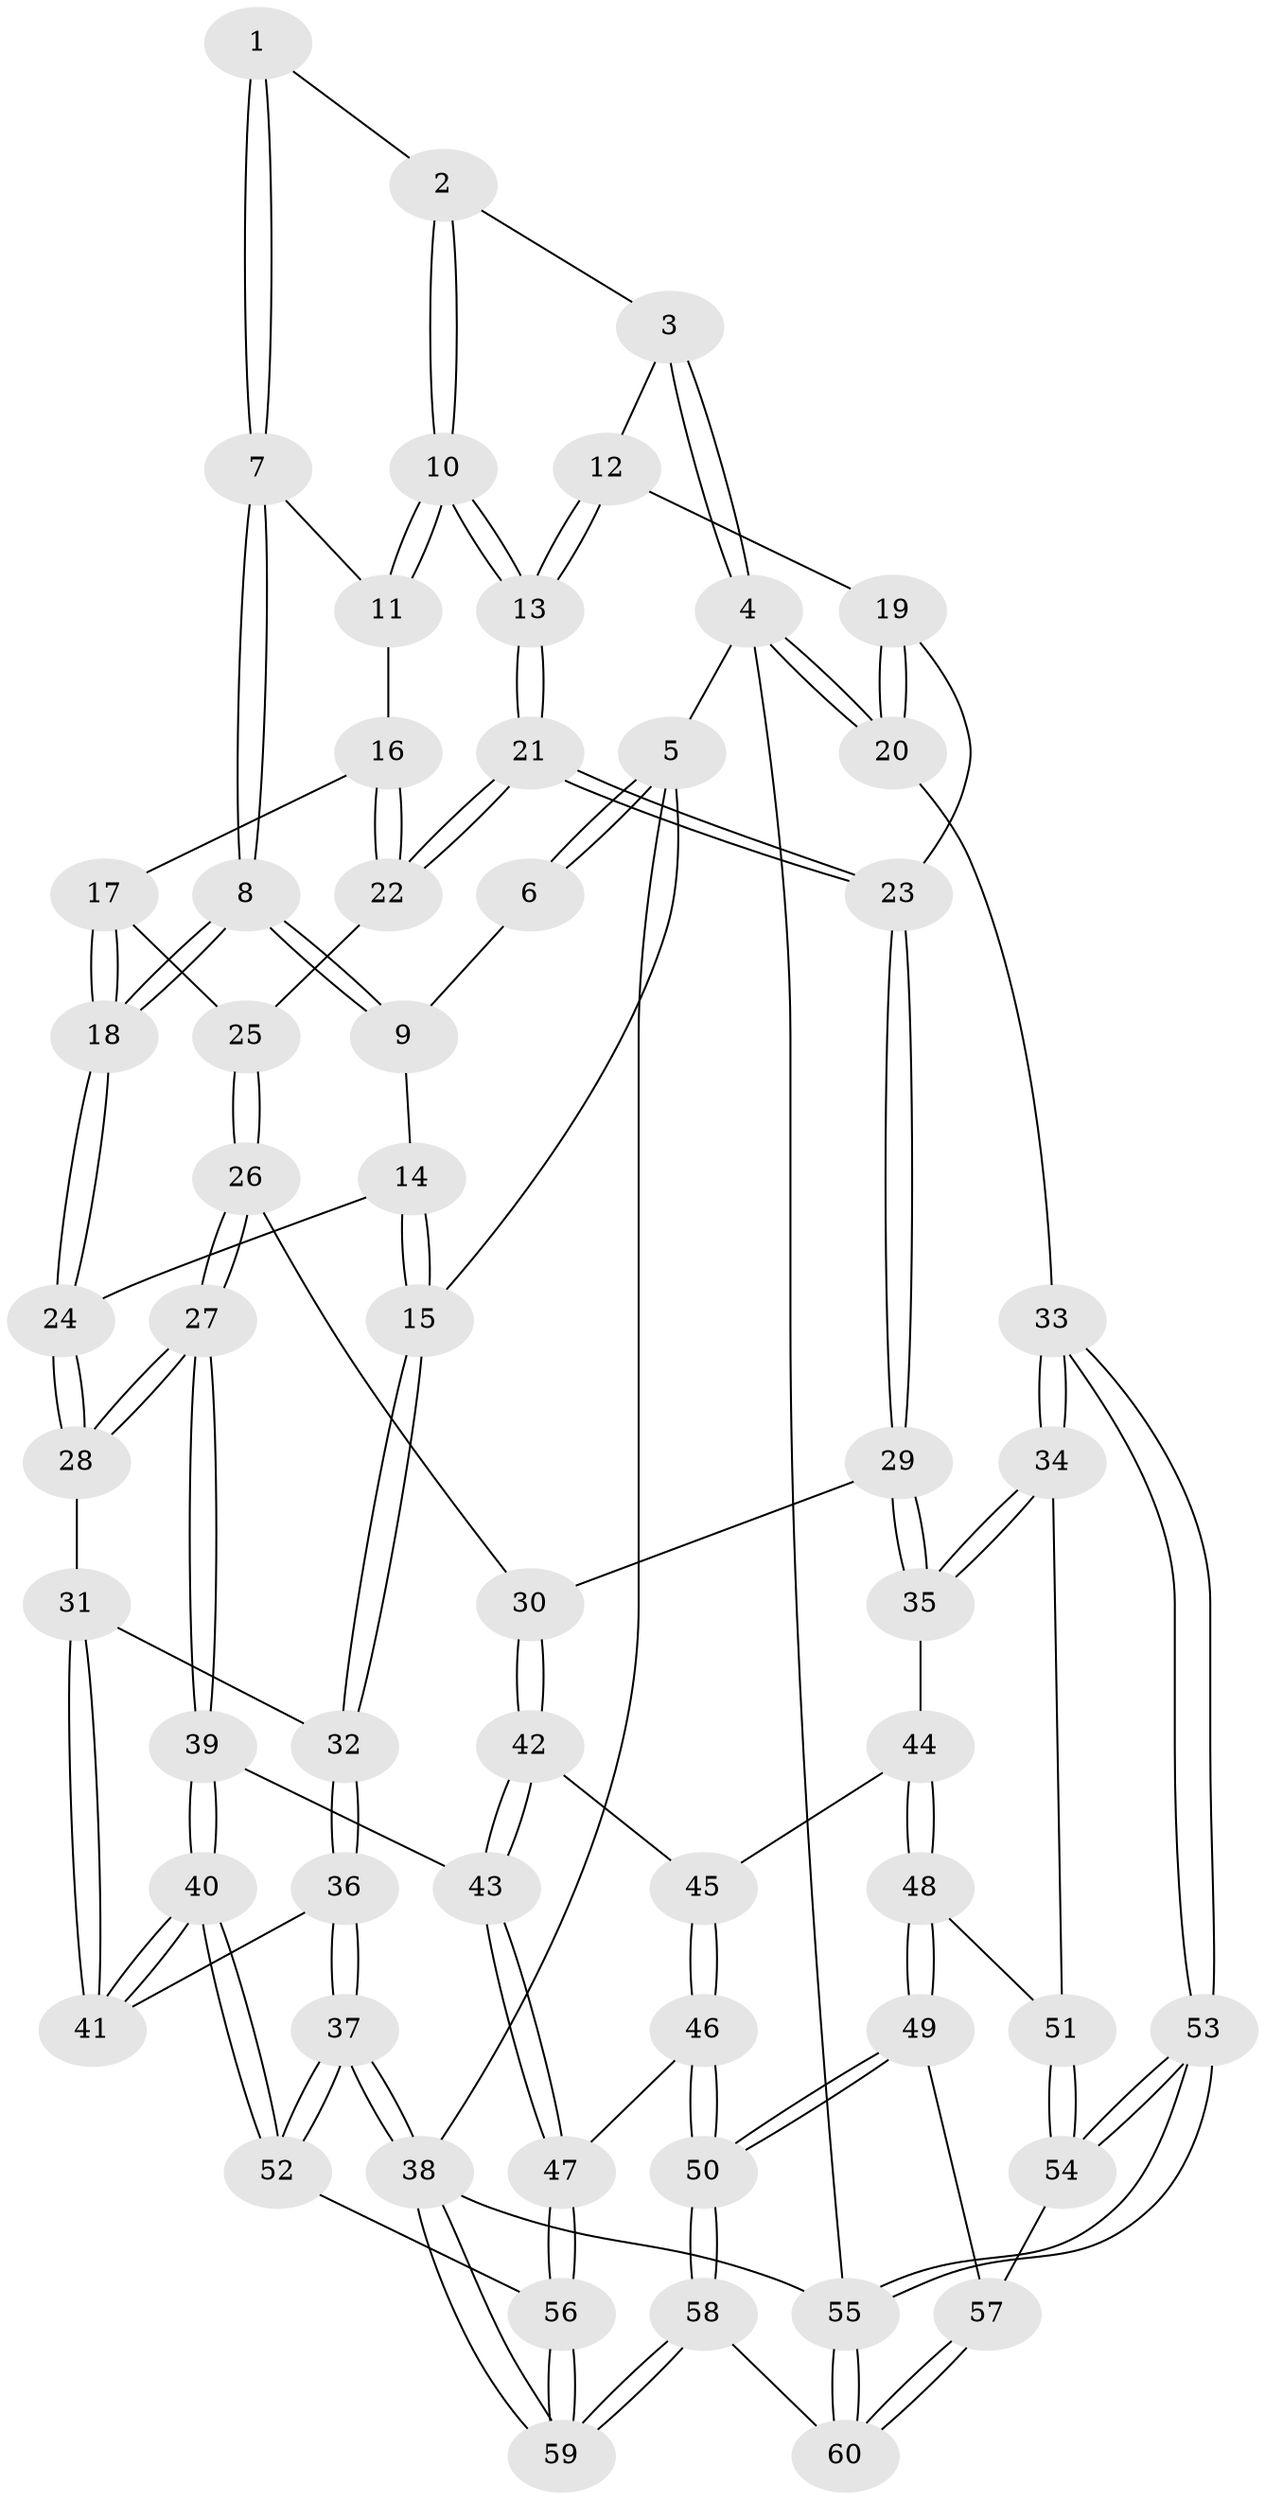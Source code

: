 // Generated by graph-tools (version 1.1) at 2025/03/03/09/25 03:03:18]
// undirected, 60 vertices, 147 edges
graph export_dot {
graph [start="1"]
  node [color=gray90,style=filled];
  1 [pos="+0.3566318946629113+0"];
  2 [pos="+0.7357061555911428+0"];
  3 [pos="+0.817466396809973+0"];
  4 [pos="+1+0"];
  5 [pos="+0+0"];
  6 [pos="+0.26984603360904025+0"];
  7 [pos="+0.4441118428418004+0.045010077635037934"];
  8 [pos="+0.3872553335795336+0.2022735509544293"];
  9 [pos="+0.31822285028548525+0.05270357847356956"];
  10 [pos="+0.682616280602443+0.05972141558667859"];
  11 [pos="+0.5680288431680292+0.08812270772274795"];
  12 [pos="+0.913496411610327+0.09916697306081057"];
  13 [pos="+0.7253866526179304+0.1769375520666453"];
  14 [pos="+0.233306442448819+0.1999861841635842"];
  15 [pos="+0+0.0428691067488454"];
  16 [pos="+0.5317528875774333+0.15171017127119155"];
  17 [pos="+0.4660087909192064+0.23582623181936213"];
  18 [pos="+0.38319851144346545+0.22477295465957295"];
  19 [pos="+1+0.1735295443695058"];
  20 [pos="+1+0.21804776296736714"];
  21 [pos="+0.7232011240735884+0.2397052998092105"];
  22 [pos="+0.7085993140815434+0.23997513781880475"];
  23 [pos="+0.7433704774803382+0.2821792637897877"];
  24 [pos="+0.33558091055172057+0.25346194739208994"];
  25 [pos="+0.49587875238551044+0.252437367744628"];
  26 [pos="+0.5386669667606524+0.38951417877508665"];
  27 [pos="+0.3603640998773523+0.4202706280784655"];
  28 [pos="+0.32589256347318274+0.35452014189483494"];
  29 [pos="+0.7483643873555086+0.317392489100343"];
  30 [pos="+0.589268723861311+0.42542610612885723"];
  31 [pos="+0.2580988529950875+0.38138227235587724"];
  32 [pos="+0+0.22746567141159113"];
  33 [pos="+1+0.45748910536694887"];
  34 [pos="+1+0.46320574657714947"];
  35 [pos="+0.8045892732359191+0.3810258600318055"];
  36 [pos="+0+0.4668464163119171"];
  37 [pos="+0+1"];
  38 [pos="+0+1"];
  39 [pos="+0.3798855298111873+0.6174094340978776"];
  40 [pos="+0.26211872754568016+0.6590222003952798"];
  41 [pos="+0.07821503495916114+0.5119367098594264"];
  42 [pos="+0.5753812206171236+0.5169351383168825"];
  43 [pos="+0.4034469299786702+0.6250180219582521"];
  44 [pos="+0.7340874499680652+0.5838500448583034"];
  45 [pos="+0.6150401263038122+0.5387894115506037"];
  46 [pos="+0.6058939071535604+0.7980959108216406"];
  47 [pos="+0.4853621062300323+0.7265451421445147"];
  48 [pos="+0.7759626745759377+0.6768912498584644"];
  49 [pos="+0.7593321311124199+0.7352424770969078"];
  50 [pos="+0.6310394974204101+0.8157386228228073"];
  51 [pos="+0.8564755025985306+0.6381101744018347"];
  52 [pos="+0.23433186145526422+0.7189871807759312"];
  53 [pos="+1+0.9611104626612123"];
  54 [pos="+1+0.9131394641747166"];
  55 [pos="+1+1"];
  56 [pos="+0.35883195794656403+0.9246888285030985"];
  57 [pos="+0.9164250107485004+0.847917782819936"];
  58 [pos="+0.6061757110916685+1"];
  59 [pos="+0.3678774473490774+1"];
  60 [pos="+0.6619048536423522+1"];
  1 -- 2;
  1 -- 7;
  1 -- 7;
  2 -- 3;
  2 -- 10;
  2 -- 10;
  3 -- 4;
  3 -- 4;
  3 -- 12;
  4 -- 5;
  4 -- 20;
  4 -- 20;
  4 -- 55;
  5 -- 6;
  5 -- 6;
  5 -- 15;
  5 -- 38;
  6 -- 9;
  7 -- 8;
  7 -- 8;
  7 -- 11;
  8 -- 9;
  8 -- 9;
  8 -- 18;
  8 -- 18;
  9 -- 14;
  10 -- 11;
  10 -- 11;
  10 -- 13;
  10 -- 13;
  11 -- 16;
  12 -- 13;
  12 -- 13;
  12 -- 19;
  13 -- 21;
  13 -- 21;
  14 -- 15;
  14 -- 15;
  14 -- 24;
  15 -- 32;
  15 -- 32;
  16 -- 17;
  16 -- 22;
  16 -- 22;
  17 -- 18;
  17 -- 18;
  17 -- 25;
  18 -- 24;
  18 -- 24;
  19 -- 20;
  19 -- 20;
  19 -- 23;
  20 -- 33;
  21 -- 22;
  21 -- 22;
  21 -- 23;
  21 -- 23;
  22 -- 25;
  23 -- 29;
  23 -- 29;
  24 -- 28;
  24 -- 28;
  25 -- 26;
  25 -- 26;
  26 -- 27;
  26 -- 27;
  26 -- 30;
  27 -- 28;
  27 -- 28;
  27 -- 39;
  27 -- 39;
  28 -- 31;
  29 -- 30;
  29 -- 35;
  29 -- 35;
  30 -- 42;
  30 -- 42;
  31 -- 32;
  31 -- 41;
  31 -- 41;
  32 -- 36;
  32 -- 36;
  33 -- 34;
  33 -- 34;
  33 -- 53;
  33 -- 53;
  34 -- 35;
  34 -- 35;
  34 -- 51;
  35 -- 44;
  36 -- 37;
  36 -- 37;
  36 -- 41;
  37 -- 38;
  37 -- 38;
  37 -- 52;
  37 -- 52;
  38 -- 59;
  38 -- 59;
  38 -- 55;
  39 -- 40;
  39 -- 40;
  39 -- 43;
  40 -- 41;
  40 -- 41;
  40 -- 52;
  40 -- 52;
  42 -- 43;
  42 -- 43;
  42 -- 45;
  43 -- 47;
  43 -- 47;
  44 -- 45;
  44 -- 48;
  44 -- 48;
  45 -- 46;
  45 -- 46;
  46 -- 47;
  46 -- 50;
  46 -- 50;
  47 -- 56;
  47 -- 56;
  48 -- 49;
  48 -- 49;
  48 -- 51;
  49 -- 50;
  49 -- 50;
  49 -- 57;
  50 -- 58;
  50 -- 58;
  51 -- 54;
  51 -- 54;
  52 -- 56;
  53 -- 54;
  53 -- 54;
  53 -- 55;
  53 -- 55;
  54 -- 57;
  55 -- 60;
  55 -- 60;
  56 -- 59;
  56 -- 59;
  57 -- 60;
  57 -- 60;
  58 -- 59;
  58 -- 59;
  58 -- 60;
}
